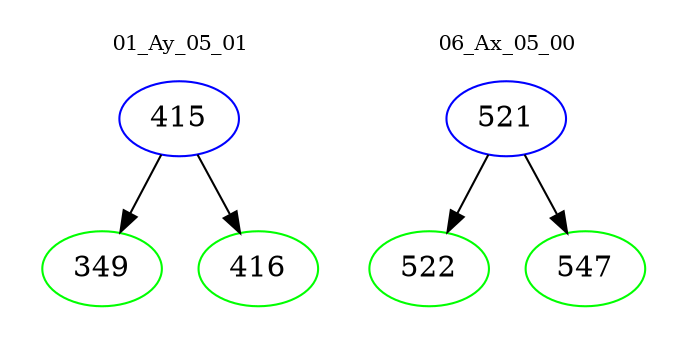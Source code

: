 digraph{
subgraph cluster_0 {
color = white
label = "01_Ay_05_01";
fontsize=10;
T0_415 [label="415", color="blue"]
T0_415 -> T0_349 [color="black"]
T0_349 [label="349", color="green"]
T0_415 -> T0_416 [color="black"]
T0_416 [label="416", color="green"]
}
subgraph cluster_1 {
color = white
label = "06_Ax_05_00";
fontsize=10;
T1_521 [label="521", color="blue"]
T1_521 -> T1_522 [color="black"]
T1_522 [label="522", color="green"]
T1_521 -> T1_547 [color="black"]
T1_547 [label="547", color="green"]
}
}
